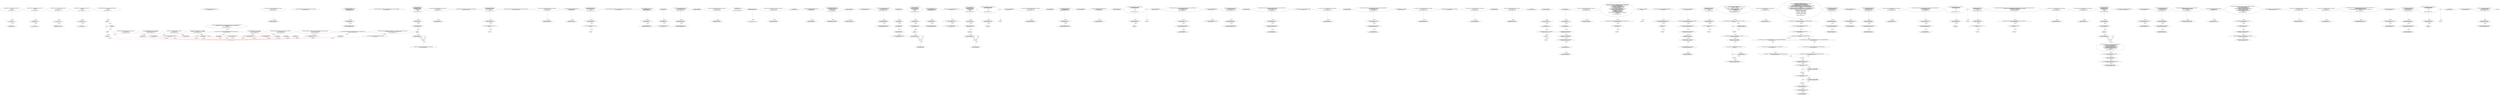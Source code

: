 digraph  {
13 [label="2_ function add(uint a, uint b) internal pure returns(uint c) {\n        c = a + b;\n        require(c >= a);\n    }\n13-function_definition-3-6", method="add(uint a,uint b)", type_label=function_definition];
31 [label="3_ c = a + b;\n31-expression_statement-4-4", method="add(uint a,uint b)", type_label=expression_statement];
37 [label="4_ require(c >= a);\n37-expression_statement-5-5", method="add(uint a,uint b)", type_label=expression_statement];
44 [label="6_ function sub(uint a, uint b) internal pure returns(uint c) {\n        require(b <= a);\n        c = a - b;\n    }\n44-function_definition-7-10", method="sub(uint a,uint b)", type_label=function_definition];
62 [label="7_ require(b <= a);\n62-expression_statement-8-8", method="sub(uint a,uint b)", type_label=expression_statement];
69 [label="8_ c = a - b;\n69-expression_statement-9-9", method="sub(uint a,uint b)", type_label=expression_statement];
75 [label="10_ function mul(uint a, uint b) internal pure returns(uint c) {\n        c = a * b;\n        require(a == 0 || c / a == b);\n    }\n75-function_definition-11-14", method="mul(uint a,uint b)", type_label=function_definition];
93 [label="11_ c = a * b;\n93-expression_statement-12-12", method="mul(uint a,uint b)", type_label=expression_statement];
99 [label="12_ require(a == 0 || c / a == b);\n99-expression_statement-13-13", method="mul(uint a,uint b)", type_label=expression_statement];
112 [label="14_ function div(uint a, uint b) internal pure returns(uint c) {\n        require(b > 0);\n        c = a / b;\n    }\n112-function_definition-15-18", method="div(uint a,uint b)", type_label=function_definition];
130 [label="15_ require(b > 0);\n130-expression_statement-16-16", method="div(uint a,uint b)", type_label=expression_statement];
137 [label="16_ c = a / b;\n137-expression_statement-17-17", method="div(uint a,uint b)", type_label=expression_statement];
146 [label="20_ function limitLessThan(uint a, uint b) internal pure returns(uint c) {\n        if (a > b) return b;\n        return a;\n    }\n146-function_definition-21-24", method="limitLessThan(uint a,uint b)", type_label=function_definition];
164 [label="21_ if_a > b\n164-if-22-22", method="limitLessThan(uint a,uint b)", type_label=if];
2938 [label="21_ end_if", method="limitLessThan(uint a,uint b)", type_label=end_if];
168 [label="21_ return b;\n168-return-22-22", method="limitLessThan(uint a,uint b)", type_label=return];
170 [label="22_ return a;\n170-return-23-23", method="limitLessThan(uint a,uint b)", type_label=return];
175 [label="26_ function totalSupply() public view returns(uint);\n175-function_definition-27-27", method="totalSupply()", type_label=function_definition];
183 [label="27_ function callnotchecked_unchk1(address payable callee) public {\n    callee.call.value(2 ether);\n  }\n183-function_definition-28-30", method="callnotchecked_unchk1(address payable callee)", type_label=function_definition];
191 [label="28_ callee.call.value(2 ether);\n191-expression_statement-29-29", method="callnotchecked_unchk1(address payable callee)", type_label=expression_statement];
201 [label="30_ function balanceOf(address tokenOwner) public view returns(uint balance);\n201-function_definition-31-31", method="balanceOf(address tokenOwner)", type_label=function_definition];
214 [label="31_ function withdrawBal_unchk41 () public{\n	uint64 Balances_unchk41 = 0;\n	msg.sender.send(Balances_unchk41);}\n214-function_definition-32-34", method="withdrawBal_unchk41()", type_label=function_definition];
218 [label="32_ uint64 Balances_unchk41 = 0;\n218-new_variable-33-33", method="withdrawBal_unchk41()", type_label=new_variable];
224 [label="33_ msg.sender.send(Balances_unchk41);\n224-expression_statement-34-34", method="withdrawBal_unchk41()", type_label=expression_statement];
233 [label="34_ function allowance(address tokenOwner, address spender) public view returns(uint remaining);\n233-function_definition-35-35", method="allowance(address tokenOwner,address spender)", type_label=function_definition];
250 [label="35_ function bug_unchk42() public{\nuint receivers_unchk42;\naddress payable addr_unchk42;\nif (!addr_unchk42.send(42 ether))\n	{receivers_unchk42 +=1;}\nelse\n	{revert();}\n}\n250-function_definition-36-43", method="bug_unchk42()", type_label=function_definition];
254 [label="36_ uint receivers_unchk42;\n254-new_variable-37-37", method="bug_unchk42()", type_label=new_variable];
259 [label="37_ address payable addr_unchk42;\n259-new_variable-38-38", method="bug_unchk42()", type_label=new_variable];
264 [label="38_ if\n264-if-39-42", method="bug_unchk42()", type_label=if];
3038 [label="38_ end_if", method="bug_unchk42()", type_label=end_if];
274 [label="39_ receivers_unchk42 +=1;\n274-expression_statement-40-40", method="bug_unchk42()", type_label=expression_statement];
281 [label="43_ function transfer(address to, uint tokens) public returns(bool success);\n281-function_definition-44-44", method="transfer(address to,uint tokens)", type_label=function_definition];
297 [label="44_ function unhandledsend_unchk2(address payable callee) public {\n    callee.send(5 ether);\n  }\n297-function_definition-45-47", method="unhandledsend_unchk2(address payable callee)", type_label=function_definition];
305 [label="45_ callee.send(5 ether);\n305-expression_statement-46-46", method="unhandledsend_unchk2(address payable callee)", type_label=expression_statement];
313 [label="47_ function approve(address spender, uint tokens) public returns(bool success);\n313-function_definition-48-48", method="approve(address spender,uint tokens)", type_label=function_definition];
329 [label="48_ function bug_unchk43() public{\naddress payable addr_unchk43;\nif (!addr_unchk43.send (10 ether) || 1==1)\n	{revert();}\n}\n329-function_definition-49-53", method="bug_unchk43()", type_label=function_definition];
333 [label="49_ address payable addr_unchk43;\n333-new_variable-50-50", method="bug_unchk43()", type_label=new_variable];
338 [label="50_ if_!addr_unchk43.send (10 ether) || 1==1\n338-if-51-52", method="bug_unchk43()", type_label=if];
3112 [label="50_ end_if", method="bug_unchk43()", type_label=end_if];
354 [label="53_ function transferFrom(address from, address to, uint tokens) public returns(bool success);\n354-function_definition-54-54", method="transferFrom(address from,address to,uint tokens)", type_label=function_definition];
374 [label="54_ function my_func_uncheck48(address payable dst) public payable{\n        dst.call.value(msg.value)(\"\");\n    }\n374-function_definition-55-57", method="my_func_uncheck48(address payable dst)", type_label=function_definition];
383 [label="55_ dst.call.value(msg.value)(\"\");\n383-expression_statement-56-56", method="my_func_uncheck48(address payable dst)", type_label=expression_statement];
398 [label="57_ function bug_unchk27(address payable addr) public\n      {addr.send (42 ether); }\n398-function_definition-58-59", method="bug_unchk27(address payable addr)", type_label=function_definition];
406 [label="58_ addr.send (42 ether);\n406-expression_statement-59-59", method="bug_unchk27(address payable addr)", type_label=expression_statement];
428 [label="60_ function bug_unchk31() public{\naddress payable addr_unchk31;\nif (!addr_unchk31.send (10 ether) || 1==1)\n	{revert();}\n}\n428-function_definition-61-65", method="bug_unchk31()", type_label=function_definition];
432 [label="61_ address payable addr_unchk31;\n432-new_variable-62-62", method="bug_unchk31()", type_label=new_variable];
437 [label="62_ if_!addr_unchk31.send (10 ether) || 1==1\n437-if-63-64", method="bug_unchk31()", type_label=if];
3211 [label="62_ end_if", method="bug_unchk31()", type_label=end_if];
470 [label="68_ function receiveApproval(address from, uint256 tokens, address token, bytes memory data) public;\n470-function_definition-69-69", method="receiveApproval(address from,uint256 tokens,address token,bytes memory data)", type_label=function_definition];
489 [label="69_ function withdrawBal_unchk17 () public{\n	uint64 Balances_unchk17 = 0;\n	msg.sender.send(Balances_unchk17);}\n489-function_definition-70-72", method="withdrawBal_unchk17()", type_label=function_definition];
493 [label="70_ uint64 Balances_unchk17 = 0;\n493-new_variable-71-71", method="withdrawBal_unchk17()", type_label=new_variable];
499 [label="71_ msg.sender.send(Balances_unchk17);\n499-expression_statement-72-72", method="withdrawBal_unchk17()", type_label=expression_statement];
511 [label="74_ address public owner;\n511-new_variable-75-75", method="", type_label=new_variable];
516 [label="75_ address public newOwner;\n516-new_variable-76-76", method="", type_label=new_variable];
521 [label="76_ bool public payedOut_unchk45 = false;\n521-new_variable-77-77", method="", type_label=new_variable];
528 [label="77_ function withdrawLeftOver_unchk45() public {\n        require(payedOut_unchk45);\n        msg.sender.send(address(this).balance);\n    }\n528-function_definition-78-81", method="withdrawLeftOver_unchk45()", type_label=function_definition];
532 [label="78_ require(payedOut_unchk45);\n532-expression_statement-79-79", method="withdrawLeftOver_unchk45()", type_label=expression_statement];
537 [label="79_ msg.sender.send(address(this).balance);\n537-expression_statement-80-80", method="withdrawLeftOver_unchk45()", type_label=expression_statement];
562 [label="83_ owner = msg.sender;\n562-expression_statement-84-84", method="", type_label=expression_statement];
568 [label="85_ function callnotchecked_unchk37(address payable callee) public {\n    callee.call.value(1 ether);\n  }\n568-function_definition-86-88", method="callnotchecked_unchk37(address payable callee)", type_label=function_definition];
576 [label="86_ callee.call.value(1 ether);\n576-expression_statement-87-87", method="callnotchecked_unchk37(address payable callee)", type_label=expression_statement];
586 [label="88_ modifier onlyOwner {\n        require(msg.sender == owner);\n        _;\n    }\n586-expression_statement-89-92", method="", type_label=expression_statement];
589 [label="89_ require(msg.sender == owner);\n589-expression_statement-90-90", method="", type_label=expression_statement];
598 [label="90_ _;\n598-expression_statement-91-91", method="", type_label=expression_statement];
600 [label="92_ function transferOwnership(address _newOwner) public onlyOwner {\n        newOwner = _newOwner;\n    }\n600-function_definition-93-95", method="transferOwnership(address _newOwner)", type_label=function_definition];
607 [label="92_ onlyOwner\n607-expression_statement-93-93", method="transferOwnership(address _newOwner)", type_label=expression_statement];
610 [label="93_ newOwner = _newOwner;\n610-expression_statement-94-94", method="transferOwnership(address _newOwner)", type_label=expression_statement];
614 [label="95_ function bug_unchk3(address payable addr) public\n      {addr.send (42 ether); }\n614-function_definition-96-97", method="bug_unchk3(address payable addr)", type_label=function_definition];
622 [label="96_ addr.send (42 ether);\n622-expression_statement-97-97", method="bug_unchk3(address payable addr)", type_label=expression_statement];
630 [label="97_ function acceptOwnership() public {\n        require(msg.sender == newOwner);\n        emit OwnershipTransferred(owner, newOwner);\n        owner = newOwner;\n        newOwner = address(0);\n    }\n630-function_definition-98-103", method="acceptOwnership()", type_label=function_definition];
634 [label="98_ require(msg.sender == newOwner);\n634-expression_statement-99-99", method="acceptOwnership()", type_label=expression_statement];
649 [label="100_ owner = newOwner;\n649-expression_statement-101-101", method="acceptOwnership()", type_label=expression_statement];
653 [label="101_ newOwner = address(0);\n653-expression_statement-102-102", method="acceptOwnership()", type_label=expression_statement];
659 [label="103_ bool public payedOut_unchk9 = false;\n659-new_variable-104-104", method="", type_label=new_variable];
666 [label="104_ function withdrawLeftOver_unchk9() public {\n        require(payedOut_unchk9);\n        msg.sender.send(address(this).balance);\n    }\n666-function_definition-105-108", method="withdrawLeftOver_unchk9()", type_label=function_definition];
670 [label="105_ require(payedOut_unchk9);\n670-expression_statement-106-106", method="withdrawLeftOver_unchk9()", type_label=expression_statement];
675 [label="106_ msg.sender.send(address(this).balance);\n675-expression_statement-107-107", method="withdrawLeftOver_unchk9()", type_label=expression_statement];
707 [label="112_ string public symbol;\n707-new_variable-113-113", method="", type_label=new_variable];
712 [label="113_ string public name;\n712-new_variable-114-114", method="", type_label=new_variable];
717 [label="114_ uint8 public decimals;\n717-new_variable-115-115", method="", type_label=new_variable];
722 [label="115_ uint public _totalSupply;\n722-new_variable-116-116", method="", type_label=new_variable];
727 [label="116_ uint public latestDifficultyPeriodStarted;\n727-new_variable-117-117", method="", type_label=new_variable];
732 [label="117_ function bug_unchk18() public{\nuint receivers_unchk18;\naddress payable addr_unchk18;\nif (!addr_unchk18.send(42 ether))\n	{receivers_unchk18 +=1;}\nelse\n	{revert();}\n}\n732-function_definition-118-125", method="bug_unchk18()", type_label=function_definition];
736 [label="118_ uint receivers_unchk18;\n736-new_variable-119-119", method="bug_unchk18()", type_label=new_variable];
741 [label="119_ address payable addr_unchk18;\n741-new_variable-120-120", method="bug_unchk18()", type_label=new_variable];
746 [label="120_ if\n746-if-121-124", method="bug_unchk18()", type_label=if];
3520 [label="120_ end_if", method="bug_unchk18()", type_label=end_if];
756 [label="121_ receivers_unchk18 +=1;\n756-expression_statement-122-122", method="bug_unchk18()", type_label=expression_statement];
763 [label="125_ uint public epochCount;\n763-new_variable-126-126", method="", type_label=new_variable];
768 [label="126_ function withdrawBal_unchk29 () public{\n	uint Balances_unchk29 = 0;\n	msg.sender.send(Balances_unchk29);}\n768-function_definition-127-129", method="withdrawBal_unchk29()", type_label=function_definition];
772 [label="127_ uint Balances_unchk29 = 0;\n772-new_variable-128-128", method="withdrawBal_unchk29()", type_label=new_variable];
778 [label="128_ msg.sender.send(Balances_unchk29);\n778-expression_statement-129-129", method="withdrawBal_unchk29()", type_label=expression_statement];
787 [label="129_ uint public _BLOCKS_PER_READJUSTMENT = 1024;\n787-new_variable-130-130", method="", type_label=new_variable];
793 [label="130_ uint public _MINIMUM_TARGET = 2 ** 16;\n793-new_variable-131-131", method="", type_label=new_variable];
801 [label="131_ uint public _MAXIMUM_TARGET = 2 ** 234;\n801-new_variable-132-132", method="", type_label=new_variable];
809 [label="132_ function bug_unchk6() public{\nuint receivers_unchk6;\naddress payable addr_unchk6;\nif (!addr_unchk6.send(42 ether))\n	{receivers_unchk6 +=1;}\nelse\n	{revert();}\n}\n809-function_definition-133-140", method="bug_unchk6()", type_label=function_definition];
813 [label="133_ uint receivers_unchk6;\n813-new_variable-134-134", method="bug_unchk6()", type_label=new_variable];
818 [label="134_ address payable addr_unchk6;\n818-new_variable-135-135", method="bug_unchk6()", type_label=new_variable];
823 [label="135_ if\n823-if-136-139", method="bug_unchk6()", type_label=if];
3597 [label="135_ end_if", method="bug_unchk6()", type_label=end_if];
833 [label="136_ receivers_unchk6 +=1;\n833-expression_statement-137-137", method="bug_unchk6()", type_label=expression_statement];
840 [label="140_ uint public miningTarget;\n840-new_variable-141-141", method="", type_label=new_variable];
845 [label="141_ function UncheckedExternalCall_unchk16 () public\n{  address payable addr_unchk16;\n   if (! addr_unchk16.send (42 ether))  \n      { \n      }\n	else\n      { \n      }\n}\n845-function_definition-142-150", method="UncheckedExternalCall_unchk16()", type_label=function_definition];
849 [label="142_ address payable addr_unchk16;\n849-new_variable-143-143", method="UncheckedExternalCall_unchk16()", type_label=new_variable];
854 [label="143_ if\n854-if-144-149", method="UncheckedExternalCall_unchk16()", type_label=if];
3628 [label="143_ end_if", method="UncheckedExternalCall_unchk16()", type_label=end_if];
865 [label="150_ bytes32 public challengeNumber;\n865-new_variable-151-151", method="", type_label=new_variable];
870 [label="151_ function my_func_uncheck24(address payable dst) public payable{\n        dst.call.value(msg.value)(\"\");\n    }\n870-function_definition-152-154", method="my_func_uncheck24(address payable dst)", type_label=function_definition];
879 [label="152_ dst.call.value(msg.value)(\"\");\n879-expression_statement-153-153", method="my_func_uncheck24(address payable dst)", type_label=expression_statement];
894 [label="154_ uint public rewardEra;\n894-new_variable-155-155", method="", type_label=new_variable];
899 [label="155_ function withdrawBal_unchk5 () public{\n	uint64 Balances_unchk5 = 0;\n	msg.sender.send(Balances_unchk5);}\n899-function_definition-156-158", method="withdrawBal_unchk5()", type_label=function_definition];
903 [label="156_ uint64 Balances_unchk5 = 0;\n903-new_variable-157-157", method="withdrawBal_unchk5()", type_label=new_variable];
909 [label="157_ msg.sender.send(Balances_unchk5);\n909-expression_statement-158-158", method="withdrawBal_unchk5()", type_label=expression_statement];
918 [label="158_ uint public maxSupplyForEra;\n918-new_variable-159-159", method="", type_label=new_variable];
923 [label="159_ function bug_unchk15(address payable addr) public\n      {addr.send (42 ether); }\n923-function_definition-160-161", method="bug_unchk15(address payable addr)", type_label=function_definition];
931 [label="160_ addr.send (42 ether);\n931-expression_statement-161-161", method="bug_unchk15(address payable addr)", type_label=expression_statement];
939 [label="161_ address public lastRewardTo;\n939-new_variable-162-162", method="", type_label=new_variable];
944 [label="162_ function UncheckedExternalCall_unchk28 () public\n{  address payable addr_unchk28;\n   if (! addr_unchk28.send (42 ether))  \n      { \n      }\n	else\n      { \n      }\n}\n944-function_definition-163-171", method="UncheckedExternalCall_unchk28()", type_label=function_definition];
948 [label="163_ address payable addr_unchk28;\n948-new_variable-164-164", method="UncheckedExternalCall_unchk28()", type_label=new_variable];
953 [label="164_ if\n953-if-165-170", method="UncheckedExternalCall_unchk28()", type_label=if];
3727 [label="164_ end_if", method="UncheckedExternalCall_unchk28()", type_label=end_if];
964 [label="171_ uint public lastRewardAmount;\n964-new_variable-172-172", method="", type_label=new_variable];
969 [label="172_ function cash_unchk34(uint roundIndex, uint subpotIndex, address payable winner_unchk34) public{\n        uint64 subpot_unchk34 = 10 ether;\n        winner_unchk34.send(subpot_unchk34);   \n        subpot_unchk34= 0;\n}\n969-function_definition-173-177", method="cash_unchk34(uint roundIndex,uint subpotIndex,address payable winner_unchk34)", type_label=function_definition];
985 [label="173_ uint64 subpot_unchk34 = 10 ether;\n985-new_variable-174-174", method="cash_unchk34(uint roundIndex,uint subpotIndex,address payable winner_unchk34)", type_label=new_variable];
992 [label="174_ winner_unchk34.send(subpot_unchk34);\n992-expression_statement-175-175", method="cash_unchk34(uint roundIndex,uint subpotIndex,address payable winner_unchk34)", type_label=expression_statement];
999 [label="175_ subpot_unchk34= 0;\n999-expression_statement-176-176", method="cash_unchk34(uint roundIndex,uint subpotIndex,address payable winner_unchk34)", type_label=expression_statement];
1003 [label="177_ uint public lastRewardEthBlockNumber;\n1003-new_variable-178-178", method="", type_label=new_variable];
1008 [label="178_ bool public payedOut_unchk21 = false;\n1008-new_variable-179-179", method="", type_label=new_variable];
1015 [label="179_ function withdrawLeftOver_unchk21() public {\n        require(payedOut_unchk21);\n        msg.sender.send(address(this).balance);\n    }\n1015-function_definition-180-183", method="withdrawLeftOver_unchk21()", type_label=function_definition];
1019 [label="180_ require(payedOut_unchk21);\n1019-expression_statement-181-181", method="withdrawLeftOver_unchk21()", type_label=expression_statement];
1024 [label="181_ msg.sender.send(address(this).balance);\n1024-expression_statement-182-182", method="withdrawLeftOver_unchk21()", type_label=expression_statement];
1037 [label="183_ bool locked = false;\n1037-new_variable-184-184", method="", type_label=new_variable];
1043 [label="184_ function cash_unchk10(uint roundIndex, uint subpotIndex,address payable winner_unchk10) public{\n        uint64 subpot_unchk10 = 10 ether;\n        winner_unchk10.send(subpot_unchk10);   \n        subpot_unchk10= 0;\n}\n1043-function_definition-185-189", method="cash_unchk10(uint roundIndex,uint subpotIndex,address payable winner_unchk10)", type_label=function_definition];
1059 [label="185_ uint64 subpot_unchk10 = 10 ether;\n1059-new_variable-186-186", method="cash_unchk10(uint roundIndex,uint subpotIndex,address payable winner_unchk10)", type_label=new_variable];
1066 [label="186_ winner_unchk10.send(subpot_unchk10);\n1066-expression_statement-187-187", method="cash_unchk10(uint roundIndex,uint subpotIndex,address payable winner_unchk10)", type_label=expression_statement];
1073 [label="187_ subpot_unchk10= 0;\n1073-expression_statement-188-188", method="cash_unchk10(uint roundIndex,uint subpotIndex,address payable winner_unchk10)", type_label=expression_statement];
1077 [label="189_ mapping(bytes32 => bytes32) solutionForChallenge;\n1077-new_variable-190-190", method="", type_label=new_variable];
1083 [label="190_ function my_func_unchk47(address payable dst) public payable{\n        dst.send(msg.value);\n    }\n1083-function_definition-191-193", method="my_func_unchk47(address payable dst)", type_label=function_definition];
1092 [label="191_ dst.send(msg.value);\n1092-expression_statement-192-192", method="my_func_unchk47(address payable dst)", type_label=expression_statement];
1101 [label="193_ uint public tokensMinted;\n1101-new_variable-194-194", method="", type_label=new_variable];
1106 [label="194_ function cash_unchk22(uint roundIndex, uint subpotIndex, address payable winner_unchk22)public{\n        uint64 subpot_unchk22 = 10 ether;\n        winner_unchk22.send(subpot_unchk22);   \n        subpot_unchk22= 0;\n}\n1106-function_definition-195-199", method="cash_unchk22(uint roundIndex,uint subpotIndex,address payable winner_unchk22)", type_label=function_definition];
1122 [label="195_ uint64 subpot_unchk22 = 10 ether;\n1122-new_variable-196-196", method="cash_unchk22(uint roundIndex,uint subpotIndex,address payable winner_unchk22)", type_label=new_variable];
1129 [label="196_ winner_unchk22.send(subpot_unchk22);\n1129-expression_statement-197-197", method="cash_unchk22(uint roundIndex,uint subpotIndex,address payable winner_unchk22)", type_label=expression_statement];
1136 [label="197_ subpot_unchk22= 0;\n1136-expression_statement-198-198", method="cash_unchk22(uint roundIndex,uint subpotIndex,address payable winner_unchk22)", type_label=expression_statement];
1140 [label="199_ mapping(address => uint) balances;\n1140-new_variable-200-200", method="", type_label=new_variable];
1146 [label="200_ function my_func_uncheck12(address payable dst) public payable{\n        dst.call.value(msg.value)(\"\");\n    }\n1146-function_definition-201-203", method="my_func_uncheck12(address payable dst)", type_label=function_definition];
1155 [label="201_ dst.call.value(msg.value)(\"\");\n1155-expression_statement-202-202", method="my_func_uncheck12(address payable dst)", type_label=expression_statement];
1170 [label="203_ mapping(address => mapping(address => uint)) allowed;\n1170-new_variable-204-204", method="", type_label=new_variable];
1178 [label="204_ function my_func_unchk11(address payable dst) public payable{\n        dst.send(msg.value);\n    }\n1178-function_definition-205-207", method="my_func_unchk11(address payable dst)", type_label=function_definition];
1187 [label="205_ dst.send(msg.value);\n1187-expression_statement-206-206", method="my_func_unchk11(address payable dst)", type_label=expression_statement];
1196 [label="207_ uint public burnPercent;\n1196-new_variable-208-208", method="", type_label=new_variable];
1201 [label="208_ function callnotchecked_unchk13(address callee) public {\n    callee.call.value(1 ether);\n  }\n1201-function_definition-209-211", method="callnotchecked_unchk13(address callee)", type_label=function_definition];
1209 [label="209_ callee.call.value(1 ether);\n1209-expression_statement-210-210", method="callnotchecked_unchk13(address callee)", type_label=expression_statement];
1238 [label="212_ onlyOwner\n1238-expression_statement-213-213", method="", type_label=expression_statement];
1241 [label="213_ symbol = \"YESBUZ\";\n1241-expression_statement-214-214", method="", type_label=expression_statement];
1246 [label="214_ name = \"Yesbuzz\";\n1246-expression_statement-215-215", method="", type_label=expression_statement];
1251 [label="215_ decimals = 8;\n1251-expression_statement-216-216", method="", type_label=expression_statement];
1255 [label="216_ _totalSupply = 21000000 * 10 ** uint(decimals);\n1255-expression_statement-217-217", method="", type_label=expression_statement];
1265 [label="217_ if\n1265-if-218-218", method="", type_label=if];
4039 [label="217_ end_if", method="", type_label=end_if];
1269 [label="218_ locked = true;\n1269-expression_statement-219-219", method="", type_label=expression_statement];
1274 [label="219_ tokensMinted = 0;\n1274-expression_statement-220-220", method="", type_label=expression_statement];
1278 [label="220_ rewardEra = 0;\n1278-expression_statement-221-221", method="", type_label=expression_statement];
1282 [label="221_ maxSupplyForEra = _totalSupply.div(2);\n1282-expression_statement-222-222", method="", type_label=expression_statement];
1291 [label="222_ miningTarget = _MAXIMUM_TARGET;\n1291-expression_statement-223-223", method="", type_label=expression_statement];
1295 [label="223_ latestDifficultyPeriodStarted = block.number;\n1295-expression_statement-224-224", method="", type_label=expression_statement];
1301 [label="224_ burnPercent = 10;\n1301-expression_statement-225-225", method="", type_label=expression_statement];
1305 [label="225_ _startNewMiningEpoch();\n1305-expression_statement-226-226", method="", type_label=expression_statement];
1308 [label="227_ function callnotchecked_unchk25(address payable callee) public {\n    callee.call.value(1 ether);\n  }\n1308-function_definition-228-230", method="callnotchecked_unchk25(address payable callee)", type_label=function_definition];
1316 [label="228_ callee.call.value(1 ether);\n1316-expression_statement-229-229", method="callnotchecked_unchk25(address payable callee)", type_label=expression_statement];
1326 [label="230_ function mint(uint256 nonce, bytes32 challenge_digest) public returns(bool success) {\n        bytes32 digest = keccak256(abi.encodePacked(challengeNumber, msg.sender, nonce));\n        if (digest != challenge_digest) revert();\n        if (uint256(digest) > miningTarget) revert();\n        bytes32 solution = solutionForChallenge[challengeNumber];\n        solutionForChallenge[challengeNumber] = digest;\n        if (solution != 0x0) revert();  \n        uint reward_amount = getMiningReward();\n        balances[msg.sender] = balances[msg.sender].add(reward_amount);\n        tokensMinted = tokensMinted.add(reward_amount);\n        assert(tokensMinted <= maxSupplyForEra);\n        lastRewardTo = msg.sender;\n        lastRewardAmount = reward_amount;\n        lastRewardEthBlockNumber = block.number;\n        _startNewMiningEpoch();\n        emit Mint(msg.sender, reward_amount, epochCount, challengeNumber);\n        return true;\n    }\n1326-function_definition-231-248", method="mint(uint256 nonce,bytes32 challenge_digest)", type_label=function_definition];
1343 [label="231_ bytes32 digest = keccak256(abi.encodePacked(challengeNumber, msg.sender, nonce));\n1343-new_variable-232-232", method="mint(uint256 nonce,bytes32 challenge_digest)", type_label=new_variable];
1363 [label="232_ if_digest != challenge_digest\n1363-if-233-233", method="mint(uint256 nonce,bytes32 challenge_digest)", type_label=if];
4137 [label="232_ end_if", method="mint(uint256 nonce,bytes32 challenge_digest)", type_label=end_if];
1369 [label="233_ if_uint256(digest) > miningTarget\n1369-if-234-234", method="mint(uint256 nonce,bytes32 challenge_digest)", type_label=if];
4143 [label="233_ end_if", method="mint(uint256 nonce,bytes32 challenge_digest)", type_label=end_if];
1377 [label="234_ bytes32 solution = solutionForChallenge[challengeNumber];\n1377-new_variable-235-235", method="mint(uint256 nonce,bytes32 challenge_digest)", type_label=new_variable];
1385 [label="235_ solutionForChallenge[challengeNumber] = digest;\n1385-expression_statement-236-236", method="mint(uint256 nonce,bytes32 challenge_digest)", type_label=expression_statement];
1391 [label="236_ if_solution != 0x0\n1391-if-237-237", method="mint(uint256 nonce,bytes32 challenge_digest)", type_label=if];
4165 [label="236_ end_if", method="mint(uint256 nonce,bytes32 challenge_digest)", type_label=end_if];
1397 [label="237_ uint reward_amount = getMiningReward();\n1397-new_variable-238-238", method="mint(uint256 nonce,bytes32 challenge_digest)", type_label=new_variable];
1404 [label="238_ balances[msg.sender] = balances[msg.sender].add(reward_amount);\n1404-expression_statement-239-239", method="mint(uint256 nonce,bytes32 challenge_digest)", type_label=expression_statement];
1421 [label="239_ tokensMinted = tokensMinted.add(reward_amount);\n1421-expression_statement-240-240", method="mint(uint256 nonce,bytes32 challenge_digest)", type_label=expression_statement];
1430 [label="240_ assert(tokensMinted <= maxSupplyForEra);\n1430-expression_statement-241-241", method="mint(uint256 nonce,bytes32 challenge_digest)", type_label=expression_statement];
1437 [label="241_ lastRewardTo = msg.sender;\n1437-expression_statement-242-242", method="mint(uint256 nonce,bytes32 challenge_digest)", type_label=expression_statement];
1443 [label="242_ lastRewardAmount = reward_amount;\n1443-expression_statement-243-243", method="mint(uint256 nonce,bytes32 challenge_digest)", type_label=expression_statement];
1447 [label="243_ lastRewardEthBlockNumber = block.number;\n1447-expression_statement-244-244", method="mint(uint256 nonce,bytes32 challenge_digest)", type_label=expression_statement];
1453 [label="244_ _startNewMiningEpoch();\n1453-expression_statement-245-245", method="mint(uint256 nonce,bytes32 challenge_digest)", type_label=expression_statement];
1468 [label="246_ return true;\n1468-return-247-247", method="mint(uint256 nonce,bytes32 challenge_digest)", type_label=return];
1471 [label="248_ function bug_unchk19() public{\naddress payable addr_unchk19;\nif (!addr_unchk19.send (10 ether) || 1==1)\n	{revert();}\n}\n1471-function_definition-249-253", method="bug_unchk19()", type_label=function_definition];
1475 [label="249_ address payable addr_unchk19;\n1475-new_variable-250-250", method="bug_unchk19()", type_label=new_variable];
1480 [label="250_ if_!addr_unchk19.send (10 ether) || 1==1\n1480-if-251-252", method="bug_unchk19()", type_label=if];
4254 [label="250_ end_if", method="bug_unchk19()", type_label=end_if];
1496 [label="253_ function _startNewMiningEpoch() internal {\n        if (tokensMinted.add(getMiningReward()) > maxSupplyForEra && rewardEra < 39) {\n            rewardEra = rewardEra + 1;\n        }\n        maxSupplyForEra = _totalSupply - _totalSupply.div(2 ** (rewardEra + 1));\n        epochCount = epochCount.add(1);\n        if (epochCount % _BLOCKS_PER_READJUSTMENT == 0) {\n            _reAdjustDifficulty();\n        }\n        challengeNumber = blockhash(block.number - 1);\n    }\n1496-function_definition-254-264", method="_startNewMiningEpoch()", type_label=function_definition];
1500 [label="254_ if_tokensMinted.add(getMiningReward()) > maxSupplyForEra && rewardEra < 39\n1500-if-255-257", method="_startNewMiningEpoch()", type_label=if];
4274 [label="254_ end_if", method="_startNewMiningEpoch()", type_label=end_if];
1515 [label="255_ rewardEra = rewardEra + 1;\n1515-expression_statement-256-256", method="_startNewMiningEpoch()", type_label=expression_statement];
1521 [label="257_ maxSupplyForEra = _totalSupply - _totalSupply.div(2 ** (rewardEra + 1));\n1521-expression_statement-258-258", method="_startNewMiningEpoch()", type_label=expression_statement];
1537 [label="258_ epochCount = epochCount.add(1);\n1537-expression_statement-259-259", method="_startNewMiningEpoch()", type_label=expression_statement];
1546 [label="259_ if_epochCount % _BLOCKS_PER_READJUSTMENT == 0\n1546-if-260-262", method="_startNewMiningEpoch()", type_label=if];
4320 [label="259_ end_if", method="_startNewMiningEpoch()", type_label=end_if];
1553 [label="260_ _reAdjustDifficulty();\n1553-expression_statement-261-261", method="_startNewMiningEpoch()", type_label=expression_statement];
1556 [label="262_ challengeNumber = blockhash(block.number - 1);\n1556-expression_statement-263-263", method="_startNewMiningEpoch()", type_label=expression_statement];
1567 [label="264_ function unhandledsend_unchk26(address payable callee) public {\n    callee.send(5 ether);\n  }\n1567-function_definition-265-267", method="unhandledsend_unchk26(address payable callee)", type_label=function_definition];
1575 [label="265_ callee.send(5 ether);\n1575-expression_statement-266-266", method="unhandledsend_unchk26(address payable callee)", type_label=expression_statement];
1583 [label="267_ function _reAdjustDifficulty() internal {\n        uint ethBlocksSinceLastDifficultyPeriod = block.number - latestDifficultyPeriodStarted;\n        uint epochsMined = _BLOCKS_PER_READJUSTMENT;  \n        uint targetEthBlocksPerDiffPeriod = epochsMined * 60;  \n        if (ethBlocksSinceLastDifficultyPeriod < targetEthBlocksPerDiffPeriod) {\n            uint excess_block_pct = (targetEthBlocksPerDiffPeriod.mul(100)).div(ethBlocksSinceLastDifficultyPeriod);\n            uint excess_block_pct_extra = excess_block_pct.sub(100).limitLessThan(1000);\n            miningTarget = miningTarget.sub(miningTarget.div(2000).mul(excess_block_pct_extra));  \n        } else {\n            uint shortage_block_pct = (ethBlocksSinceLastDifficultyPeriod.mul(100)).div(targetEthBlocksPerDiffPeriod);\n            uint shortage_block_pct_extra = shortage_block_pct.sub(100).limitLessThan(1000);  \n            miningTarget = miningTarget.add(miningTarget.div(2000).mul(shortage_block_pct_extra));  \n        }\n        latestDifficultyPeriodStarted = block.number;\n        if (miningTarget < _MINIMUM_TARGET)  \n        {\n            miningTarget = _MINIMUM_TARGET;\n        }\n        if (miningTarget > _MAXIMUM_TARGET)  \n        {\n            miningTarget = _MAXIMUM_TARGET;\n        }\n    }\n1583-function_definition-268-290", method="_reAdjustDifficulty()", type_label=function_definition];
1587 [label="268_ uint ethBlocksSinceLastDifficultyPeriod = block.number - latestDifficultyPeriodStarted;\n1587-new_variable-269-269", method="_reAdjustDifficulty()", type_label=new_variable];
1597 [label="269_ uint epochsMined = _BLOCKS_PER_READJUSTMENT;\n1597-new_variable-270-270", method="_reAdjustDifficulty()", type_label=new_variable];
1603 [label="270_ uint targetEthBlocksPerDiffPeriod = epochsMined * 60;\n1603-new_variable-271-271", method="_reAdjustDifficulty()", type_label=new_variable];
1611 [label="271_ if_ethBlocksSinceLastDifficultyPeriod < targetEthBlocksPerDiffPeriod\n1611-if-272-280", method="_reAdjustDifficulty()", type_label=if];
4385 [label="271_ end_if", method="_reAdjustDifficulty()", type_label=end_if];
1616 [label="272_ uint excess_block_pct = (targetEthBlocksPerDiffPeriod.mul(100)).div(ethBlocksSinceLastDifficultyPeriod);\n1616-new_variable-273-273", method="_reAdjustDifficulty()", type_label=new_variable];
1633 [label="273_ uint excess_block_pct_extra = excess_block_pct.sub(100).limitLessThan(1000);\n1633-new_variable-274-274", method="_reAdjustDifficulty()", type_label=new_variable];
1649 [label="274_ miningTarget = miningTarget.sub(miningTarget.div(2000).mul(excess_block_pct_extra));\n1649-expression_statement-275-275", method="_reAdjustDifficulty()", type_label=expression_statement];
1669 [label="276_ uint shortage_block_pct = (ethBlocksSinceLastDifficultyPeriod.mul(100)).div(targetEthBlocksPerDiffPeriod);\n1669-new_variable-277-277", method="_reAdjustDifficulty()", type_label=new_variable];
1686 [label="277_ uint shortage_block_pct_extra = shortage_block_pct.sub(100).limitLessThan(1000);\n1686-new_variable-278-278", method="_reAdjustDifficulty()", type_label=new_variable];
1702 [label="278_ miningTarget = miningTarget.add(miningTarget.div(2000).mul(shortage_block_pct_extra));\n1702-expression_statement-279-279", method="_reAdjustDifficulty()", type_label=expression_statement];
1721 [label="280_ latestDifficultyPeriodStarted = block.number;\n1721-expression_statement-281-281", method="_reAdjustDifficulty()", type_label=expression_statement];
1727 [label="281_ if_miningTarget < _MINIMUM_TARGET\n1727-if-282-285", method="_reAdjustDifficulty()", type_label=if];
4501 [label="281_ end_if", method="_reAdjustDifficulty()", type_label=end_if];
1732 [label="283_ miningTarget = _MINIMUM_TARGET;\n1732-expression_statement-284-284", method="_reAdjustDifficulty()", type_label=expression_statement];
1736 [label="285_ if_miningTarget > _MAXIMUM_TARGET\n1736-if-286-289", method="_reAdjustDifficulty()", type_label=if];
4510 [label="285_ end_if", method="_reAdjustDifficulty()", type_label=end_if];
1741 [label="287_ miningTarget = _MAXIMUM_TARGET;\n1741-expression_statement-288-288", method="_reAdjustDifficulty()", type_label=expression_statement];
1745 [label="290_ bool public payedOut_unchk20 = false;\n1745-new_variable-291-291", method="", type_label=new_variable];
1752 [label="291_ address payable public winner_unchk20;\n1752-new_variable-292-292", method="", type_label=new_variable];
1757 [label="292_ uint public winAmount_unchk20;\n1757-new_variable-293-293", method="", type_label=new_variable];
1762 [label="293_ function sendToWinner_unchk20() public {\n        require(!payedOut_unchk20);\n        winner_unchk20.send(winAmount_unchk20);\n        payedOut_unchk20 = true;\n    }\n1762-function_definition-294-298", method="sendToWinner_unchk20()", type_label=function_definition];
1766 [label="294_ require(!payedOut_unchk20);\n1766-expression_statement-295-295", method="sendToWinner_unchk20()", type_label=expression_statement];
1772 [label="295_ winner_unchk20.send(winAmount_unchk20);\n1772-expression_statement-296-296", method="sendToWinner_unchk20()", type_label=expression_statement];
1779 [label="296_ payedOut_unchk20 = true;\n1779-expression_statement-297-297", method="sendToWinner_unchk20()", type_label=expression_statement];
1784 [label="298_ function getChallengeNumber() public view returns(bytes32) {\n        return challengeNumber;\n    }\n1784-function_definition-299-301", method="getChallengeNumber()", type_label=function_definition];
1793 [label="299_ return challengeNumber;\n1793-return-300-300", method="getChallengeNumber()", type_label=return];
1795 [label="301_ bool public payedOut_unchk32 = false;\n1795-new_variable-302-302", method="", type_label=new_variable];
1802 [label="302_ address payable public winner_unchk32;\n1802-new_variable-303-303", method="", type_label=new_variable];
1807 [label="303_ uint public winAmount_unchk32;\n1807-new_variable-304-304", method="", type_label=new_variable];
1812 [label="304_ function sendToWinner_unchk32() public {\n        require(!payedOut_unchk32);\n        winner_unchk32.send(winAmount_unchk32);\n        payedOut_unchk32 = true;\n    }\n1812-function_definition-305-309", method="sendToWinner_unchk32()", type_label=function_definition];
1816 [label="305_ require(!payedOut_unchk32);\n1816-expression_statement-306-306", method="sendToWinner_unchk32()", type_label=expression_statement];
1822 [label="306_ winner_unchk32.send(winAmount_unchk32);\n1822-expression_statement-307-307", method="sendToWinner_unchk32()", type_label=expression_statement];
1829 [label="307_ payedOut_unchk32 = true;\n1829-expression_statement-308-308", method="sendToWinner_unchk32()", type_label=expression_statement];
1834 [label="309_ function getMiningDifficulty() public view returns(uint) {\n        return _MAXIMUM_TARGET.div(miningTarget);\n    }\n1834-function_definition-310-312", method="getMiningDifficulty()", type_label=function_definition];
1843 [label="310_ return _MAXIMUM_TARGET.div(miningTarget);\n1843-return-311-311", method="getMiningDifficulty()", type_label=return];
1850 [label="312_ function unhandledsend_unchk38(address payable callee) public {\n    callee.send(5 ether);\n  }\n1850-function_definition-313-315", method="unhandledsend_unchk38(address payable callee)", type_label=function_definition];
1858 [label="313_ callee.send(5 ether);\n1858-expression_statement-314-314", method="unhandledsend_unchk38(address payable callee)", type_label=expression_statement];
1866 [label="315_ function getMiningTarget() public view returns(uint) {\n        return miningTarget;\n    }\n1866-function_definition-316-318", method="getMiningTarget()", type_label=function_definition];
1875 [label="316_ return miningTarget;\n1875-return-317-317", method="getMiningTarget()", type_label=return];
1877 [label="318_ function cash_unchk46(uint roundIndex, uint subpotIndex, address payable winner_unchk46) public{\n        uint64 subpot_unchk46 = 3 ether;\n        winner_unchk46.send(subpot_unchk46);   \n        subpot_unchk46= 0;\n}\n1877-function_definition-319-323", method="cash_unchk46(uint roundIndex,uint subpotIndex,address payable winner_unchk46)", type_label=function_definition];
1893 [label="319_ uint64 subpot_unchk46 = 3 ether;\n1893-new_variable-320-320", method="cash_unchk46(uint roundIndex,uint subpotIndex,address payable winner_unchk46)", type_label=new_variable];
1900 [label="320_ winner_unchk46.send(subpot_unchk46);\n1900-expression_statement-321-321", method="cash_unchk46(uint roundIndex,uint subpotIndex,address payable winner_unchk46)", type_label=expression_statement];
1907 [label="321_ subpot_unchk46= 0;\n1907-expression_statement-322-322", method="cash_unchk46(uint roundIndex,uint subpotIndex,address payable winner_unchk46)", type_label=expression_statement];
1911 [label="323_ function getMiningReward() public view returns(uint) {\n        return (50 * 10 ** uint(decimals)).div(2 ** rewardEra);\n    }\n1911-function_definition-324-326", method="getMiningReward()", type_label=function_definition];
1920 [label="324_ return (50 * 10 ** uint(decimals)).div(2 ** rewardEra);\n1920-return-325-325", method="getMiningReward()", type_label=return];
1936 [label="326_ function UncheckedExternalCall_unchk4 () public\n{  address payable addr_unchk4;\n   if (! addr_unchk4.send (42 ether))  \n      { \n      }\n	else\n      { \n      }\n}\n1936-function_definition-327-335", method="UncheckedExternalCall_unchk4()", type_label=function_definition];
1940 [label="327_ address payable addr_unchk4;\n1940-new_variable-328-328", method="UncheckedExternalCall_unchk4()", type_label=new_variable];
1945 [label="328_ if\n1945-if-329-334", method="UncheckedExternalCall_unchk4()", type_label=if];
4719 [label="328_ end_if", method="UncheckedExternalCall_unchk4()", type_label=end_if];
1956 [label="335_ function getMintDigest(uint256 nonce, bytes32 challenge_number) public view returns(bytes32 digesttest) {\n        bytes32 digest = keccak256(abi.encodePacked(challenge_number, msg.sender, nonce));\n        return digest;\n    }\n1956-function_definition-336-339", method="getMintDigest(uint256 nonce,bytes32 challenge_number)", type_label=function_definition];
1974 [label="336_ bytes32 digest = keccak256(abi.encodePacked(challenge_number, msg.sender, nonce));\n1974-new_variable-337-337", method="getMintDigest(uint256 nonce,bytes32 challenge_number)", type_label=new_variable];
1994 [label="337_ return digest;\n1994-return-338-338", method="getMintDigest(uint256 nonce,bytes32 challenge_number)", type_label=return];
1996 [label="339_ function bug_unchk7() public{\naddress payable addr_unchk7;\nif (!addr_unchk7.send (10 ether) || 1==1)\n	{revert();}\n}\n1996-function_definition-340-344", method="bug_unchk7()", type_label=function_definition];
2000 [label="340_ address payable addr_unchk7;\n2000-new_variable-341-341", method="bug_unchk7()", type_label=new_variable];
2005 [label="341_ if_!addr_unchk7.send (10 ether) || 1==1\n2005-if-342-343", method="bug_unchk7()", type_label=if];
4779 [label="341_ end_if", method="bug_unchk7()", type_label=end_if];
2021 [label="344_ function checkMintSolution(uint256 nonce, bytes32 challenge_digest, bytes32 challenge_number, uint testTarget) public view returns(bool success) {\n        bytes32 digest = keccak256(abi.encodePacked(challenge_number, msg.sender, nonce));\n        if (uint256(digest) > testTarget) revert();\n        return (digest == challenge_digest);\n    }\n2021-function_definition-345-349", method="checkMintSolution(uint256 nonce,bytes32 challenge_digest,bytes32 challenge_number,uint testTarget)", type_label=function_definition];
2047 [label="345_ bytes32 digest = keccak256(abi.encodePacked(challenge_number, msg.sender, nonce));\n2047-new_variable-346-346", method="checkMintSolution(uint256 nonce,bytes32 challenge_digest,bytes32 challenge_number,uint testTarget)", type_label=new_variable];
2067 [label="346_ if_uint256(digest) > testTarget\n2067-if-347-347", method="checkMintSolution(uint256 nonce,bytes32 challenge_digest,bytes32 challenge_number,uint testTarget)", type_label=if];
4841 [label="346_ end_if", method="checkMintSolution(uint256 nonce,bytes32 challenge_digest,bytes32 challenge_number,uint testTarget)", type_label=end_if];
2075 [label="347_ return (digest == challenge_digest);\n2075-return-348-348", method="checkMintSolution(uint256 nonce,bytes32 challenge_digest,bytes32 challenge_number,uint testTarget)", type_label=return];
2080 [label="349_ function my_func_unchk23(address payable dst) public payable{\n        dst.send(msg.value);\n    }\n2080-function_definition-350-352", method="my_func_unchk23(address payable dst)", type_label=function_definition];
2089 [label="350_ dst.send(msg.value);\n2089-expression_statement-351-351", method="my_func_unchk23(address payable dst)", type_label=expression_statement];
2098 [label="352_ function totalSupply() public view returns(uint) {\n        return _totalSupply - balances[address(0)];\n    }\n2098-function_definition-353-355", method="totalSupply()", type_label=function_definition];
2107 [label="353_ return _totalSupply - balances[address(0)];\n2107-return-354-354", method="totalSupply()", type_label=return];
2115 [label="355_ function unhandledsend_unchk14(address payable callee) public {\n    callee.send(5 ether);\n  }\n2115-function_definition-356-358", method="unhandledsend_unchk14(address payable callee)", type_label=function_definition];
2123 [label="356_ callee.send(5 ether);\n2123-expression_statement-357-357", method="unhandledsend_unchk14(address payable callee)", type_label=expression_statement];
2131 [label="358_ function balanceOf(address tokenOwner) public view returns(uint balance) {\n        return balances[tokenOwner];\n    }\n2131-function_definition-359-361", method="balanceOf(address tokenOwner)", type_label=function_definition];
2145 [label="359_ return balances[tokenOwner];\n2145-return-360-360", method="balanceOf(address tokenOwner)", type_label=return];
2149 [label="361_ function bug_unchk30() public{\nuint receivers_unchk30;\naddress payable addr_unchk30;\nif (!addr_unchk30.send(42 ether))\n	{receivers_unchk30 +=1;}\nelse\n	{revert();}\n}\n2149-function_definition-362-369", method="bug_unchk30()", type_label=function_definition];
2153 [label="362_ uint receivers_unchk30;\n2153-new_variable-363-363", method="bug_unchk30()", type_label=new_variable];
2158 [label="363_ address payable addr_unchk30;\n2158-new_variable-364-364", method="bug_unchk30()", type_label=new_variable];
2163 [label="364_ if\n2163-if-365-368", method="bug_unchk30()", type_label=if];
4937 [label="364_ end_if", method="bug_unchk30()", type_label=end_if];
2173 [label="365_ receivers_unchk30 +=1;\n2173-expression_statement-366-366", method="bug_unchk30()", type_label=expression_statement];
2180 [label="369_ function transfer(address to, uint tokens) public returns(bool success) {\n        uint toBurn = tokens.mul(burnPercent).div(1000);\n        uint toSend = tokens.sub(toBurn);\n        balances[msg.sender] = balances[msg.sender].sub(tokens);\n        balances[to] = balances[to].add(toSend);\n        emit Transfer(msg.sender, to, toSend);\n        balances[address(0)] = balances[address(0)].add(toBurn);\n        emit Transfer(msg.sender, address(0), toBurn);\n        return true;\n    }\n2180-function_definition-370-379", method="transfer(address to,uint tokens)", type_label=function_definition];
2197 [label="370_ uint toBurn = tokens.mul(burnPercent).div(1000);\n2197-new_variable-371-371", method="transfer(address to,uint tokens)", type_label=new_variable];
2213 [label="371_ uint toSend = tokens.sub(toBurn);\n2213-new_variable-372-372", method="transfer(address to,uint tokens)", type_label=new_variable];
2224 [label="372_ balances[msg.sender] = balances[msg.sender].sub(tokens);\n2224-expression_statement-373-373", method="transfer(address to,uint tokens)", type_label=expression_statement];
2241 [label="373_ balances[to] = balances[to].add(toSend);\n2241-expression_statement-374-374", method="transfer(address to,uint tokens)", type_label=expression_statement];
2264 [label="375_ balances[address(0)] = balances[address(0)].add(toBurn);\n2264-expression_statement-376-376", method="transfer(address to,uint tokens)", type_label=expression_statement];
2293 [label="377_ return true;\n2293-return-378-378", method="transfer(address to,uint tokens)", type_label=return];
2296 [label="379_ bool public payedOut_unchk8 = false;\n2296-new_variable-380-380", method="", type_label=new_variable];
2303 [label="380_ address payable public winner_unchk8;\n2303-new_variable-381-381", method="", type_label=new_variable];
2308 [label="381_ uint public winAmount_unchk8;\n2308-new_variable-382-382", method="", type_label=new_variable];
2313 [label="382_ function sendToWinner_unchk8() public {\n        require(!payedOut_unchk8);\n        winner_unchk8.send(winAmount_unchk8);\n        payedOut_unchk8 = true;\n    }\n2313-function_definition-383-387", method="sendToWinner_unchk8()", type_label=function_definition];
2317 [label="383_ require(!payedOut_unchk8);\n2317-expression_statement-384-384", method="sendToWinner_unchk8()", type_label=expression_statement];
2323 [label="384_ winner_unchk8.send(winAmount_unchk8);\n2323-expression_statement-385-385", method="sendToWinner_unchk8()", type_label=expression_statement];
2330 [label="385_ payedOut_unchk8 = true;\n2330-expression_statement-386-386", method="sendToWinner_unchk8()", type_label=expression_statement];
2335 [label="387_ function approve(address spender, uint tokens) public returns(bool success) {\n        allowed[msg.sender][spender] = tokens;\n        emit Approval(msg.sender, spender, tokens);\n        return true;\n    }\n2335-function_definition-388-392", method="approve(address spender,uint tokens)", type_label=function_definition];
2352 [label="388_ allowed[msg.sender][spender] = tokens;\n2352-expression_statement-389-389", method="approve(address spender,uint tokens)", type_label=expression_statement];
2372 [label="390_ return true;\n2372-return-391-391", method="approve(address spender,uint tokens)", type_label=return];
2375 [label="392_ function bug_unchk39(address payable addr) public\n      {addr.send (4 ether); }\n2375-function_definition-393-394", method="bug_unchk39(address payable addr)", type_label=function_definition];
2383 [label="393_ addr.send (4 ether);\n2383-expression_statement-394-394", method="bug_unchk39(address payable addr)", type_label=expression_statement];
2391 [label="394_ function transferFrom(address from, address to, uint tokens) public returns(bool success) {\n        uint toBurn = tokens.mul(burnPercent).div(1000);\n        uint toSend = tokens.sub(toBurn);\n        balances[from] = balances[from].sub(tokens);\n        allowed[from][msg.sender] = allowed[from][msg.sender].sub(tokens);\n        balances[to] = balances[to].add(toSend);\n        emit Transfer(from, to, toSend);\n        balances[address(0)] = balances[address(0)].add(toBurn);\n        emit Transfer(from, address(0), toBurn);\n        return true;\n    }\n2391-function_definition-395-405", method="transferFrom(address from,address to,uint tokens)", type_label=function_definition];
2412 [label="395_ uint toBurn = tokens.mul(burnPercent).div(1000);\n2412-new_variable-396-396", method="transferFrom(address from,address to,uint tokens)", type_label=new_variable];
2428 [label="396_ uint toSend = tokens.sub(toBurn);\n2428-new_variable-397-397", method="transferFrom(address from,address to,uint tokens)", type_label=new_variable];
2439 [label="397_ balances[from] = balances[from].sub(tokens);\n2439-expression_statement-398-398", method="transferFrom(address from,address to,uint tokens)", type_label=expression_statement];
2452 [label="398_ allowed[from][msg.sender] = allowed[from][msg.sender].sub(tokens);\n2452-expression_statement-399-399", method="transferFrom(address from,address to,uint tokens)", type_label=expression_statement];
2473 [label="399_ balances[to] = balances[to].add(toSend);\n2473-expression_statement-400-400", method="transferFrom(address from,address to,uint tokens)", type_label=expression_statement];
2494 [label="401_ balances[address(0)] = balances[address(0)].add(toBurn);\n2494-expression_statement-402-402", method="transferFrom(address from,address to,uint tokens)", type_label=expression_statement];
2521 [label="403_ return true;\n2521-return-404-404", method="transferFrom(address from,address to,uint tokens)", type_label=return];
2524 [label="405_ function my_func_uncheck36(address payable dst) public payable{\n        dst.call.value(msg.value)(\"\");\n    }\n2524-function_definition-406-408", method="my_func_uncheck36(address payable dst)", type_label=function_definition];
2533 [label="406_ dst.call.value(msg.value)(\"\");\n2533-expression_statement-407-407", method="my_func_uncheck36(address payable dst)", type_label=expression_statement];
2548 [label="408_ function allowance(address tokenOwner, address spender) public view returns(uint remaining) {\n        return allowed[tokenOwner][spender];\n    }\n2548-function_definition-409-411", method="allowance(address tokenOwner,address spender)", type_label=function_definition];
2566 [label="409_ return allowed[tokenOwner][spender];\n2566-return-410-410", method="allowance(address tokenOwner,address spender)", type_label=return];
2572 [label="411_ function my_func_unchk35(address payable dst) public payable{\n        dst.send(msg.value);\n    }\n2572-function_definition-412-414", method="my_func_unchk35(address payable dst)", type_label=function_definition];
2581 [label="412_ dst.send(msg.value);\n2581-expression_statement-413-413", method="my_func_unchk35(address payable dst)", type_label=expression_statement];
2590 [label="414_ function approveAndCall(address spender, uint tokens, bytes memory data) public returns(bool success) {\n        allowed[msg.sender][spender] = tokens;\n        emit Approval(msg.sender, spender, tokens);\n        ApproveAndCallFallBack(spender).receiveApproval(msg.sender, tokens, address(this), data);\n        return true;\n    }\n2590-function_definition-415-420", method="approveAndCall(address spender,uint tokens,bytes memory data)", type_label=function_definition];
2611 [label="415_ allowed[msg.sender][spender] = tokens;\n2611-expression_statement-416-416", method="approveAndCall(address spender,uint tokens,bytes memory data)", type_label=expression_statement];
2631 [label="417_ ApproveAndCallFallBack(spender).receiveApproval(msg.sender, tokens, address(this), data);\n2631-expression_statement-418-418", method="approveAndCall(address spender,uint tokens,bytes memory data)", type_label=expression_statement];
2651 [label="418_ return true;\n2651-return-419-419", method="approveAndCall(address spender,uint tokens,bytes memory data)", type_label=return];
2654 [label="420_ bool public payedOut_unchk44 = false;\n2654-new_variable-421-421", method="", type_label=new_variable];
2661 [label="421_ address payable public winner_unchk44;\n2661-new_variable-422-422", method="", type_label=new_variable];
2666 [label="422_ uint public winAmount_unchk44;\n2666-new_variable-423-423", method="", type_label=new_variable];
2671 [label="423_ function sendToWinner_unchk44() public {\n        require(!payedOut_unchk44);\n        winner_unchk44.send(winAmount_unchk44);\n        payedOut_unchk44 = true;\n    }\n2671-function_definition-424-428", method="sendToWinner_unchk44()", type_label=function_definition];
2675 [label="424_ require(!payedOut_unchk44);\n2675-expression_statement-425-425", method="sendToWinner_unchk44()", type_label=expression_statement];
2681 [label="425_ winner_unchk44.send(winAmount_unchk44);\n2681-expression_statement-426-426", method="sendToWinner_unchk44()", type_label=expression_statement];
2688 [label="426_ payedOut_unchk44 = true;\n2688-expression_statement-427-427", method="sendToWinner_unchk44()", type_label=expression_statement];
2699 [label="431_ function UncheckedExternalCall_unchk40 () public\n{  address payable addr_unchk40;\n   if (! addr_unchk40.send (2 ether))  \n      { \n      }\n	else\n      { \n      }\n}\n2699-function_definition-432-440", method="UncheckedExternalCall_unchk40()", type_label=function_definition];
2703 [label="432_ address payable addr_unchk40;\n2703-new_variable-433-433", method="UncheckedExternalCall_unchk40()", type_label=new_variable];
2708 [label="433_ if\n2708-if-434-439", method="UncheckedExternalCall_unchk40()", type_label=if];
5482 [label="433_ end_if", method="UncheckedExternalCall_unchk40()", type_label=end_if];
2719 [label="440_ function transferAnyERC20Token(address tokenAddress, uint tokens) public onlyOwner returns(bool success) {\n        return ERC20Interface(tokenAddress).transfer(owner, tokens);\n    }\n2719-function_definition-441-443", method="transferAnyERC20Token(address tokenAddress,uint tokens)", type_label=function_definition];
2730 [label="440_ onlyOwner\n2730-expression_statement-441-441", method="transferAnyERC20Token(address tokenAddress,uint tokens)", type_label=expression_statement];
2738 [label="441_ return ERC20Interface(tokenAddress).transfer(owner, tokens);\n2738-return-442-442", method="transferAnyERC20Token(address tokenAddress,uint tokens)", type_label=return];
2750 [label="443_ bool public payedOut_unchk33 = false;\n2750-new_variable-444-444", method="", type_label=new_variable];
2757 [label="444_ function withdrawLeftOver_unchk33() public {\n        require(payedOut_unchk33);\n        msg.sender.send(address(this).balance);\n    }\n2757-function_definition-445-448", method="withdrawLeftOver_unchk33()", type_label=function_definition];
2761 [label="445_ require(payedOut_unchk33);\n2761-expression_statement-446-446", method="withdrawLeftOver_unchk33()", type_label=expression_statement];
2766 [label="446_ msg.sender.send(address(this).balance);\n2766-expression_statement-447-447", method="withdrawLeftOver_unchk33()", type_label=expression_statement];
1 [label="0_ start_node", method="", type_label=start];
2 [label="0_ exit_node", method="", type_label=exit];
279;
761;
838;
864;
963;
1955;
2178;
2718;
13 -> 31  [color=red, controlflow_type=next_line, edge_type=CFG_edge, key=0, label=next_line];
31 -> 37  [color=red, controlflow_type=next_line, edge_type=CFG_edge, key=0, label=next_line];
44 -> 62  [color=red, controlflow_type=next_line, edge_type=CFG_edge, key=0, label=next_line];
62 -> 69  [color=red, controlflow_type=next_line, edge_type=CFG_edge, key=0, label=next_line];
75 -> 93  [color=red, controlflow_type=next_line, edge_type=CFG_edge, key=0, label=next_line];
93 -> 99  [color=red, controlflow_type=next_line, edge_type=CFG_edge, key=0, label=next_line];
112 -> 130  [color=red, controlflow_type=next_line, edge_type=CFG_edge, key=0, label=next_line];
130 -> 137  [color=red, controlflow_type=next_line, edge_type=CFG_edge, key=0, label=next_line];
146 -> 164  [color=red, controlflow_type=next_line, edge_type=CFG_edge, key=0, label=next_line];
164 -> 168  [color=red, controlflow_type=pos_next, edge_type=CFG_edge, key=0, label=pos_next];
164 -> 2938  [color=red, controlflow_type=neg_next, edge_type=CFG_edge, key=0, label=neg_next];
2938 -> 170  [color=red, controlflow_type=next_line, edge_type=CFG_edge, key=0, label=next_line];
168 -> 2938  [color=red, controlflow_type=end_if, edge_type=CFG_edge, key=0, label=end_if];
168 -> 2  [color=red, controlflow_type=return_exit, edge_type=CFG_edge, key=0, label=return_exit];
170 -> 2  [color=red, controlflow_type=return_exit, edge_type=CFG_edge, key=0, label=return_exit];
183 -> 191  [color=red, controlflow_type=next_line, edge_type=CFG_edge, key=0, label=next_line];
214 -> 218  [color=red, controlflow_type=next_line, edge_type=CFG_edge, key=0, label=next_line];
218 -> 224  [color=red, controlflow_type=next_line, edge_type=CFG_edge, key=0, label=next_line];
250 -> 254  [color=red, controlflow_type=next_line, edge_type=CFG_edge, key=0, label=next_line];
254 -> 259  [color=red, controlflow_type=next_line, edge_type=CFG_edge, key=0, label=next_line];
259 -> 264  [color=red, controlflow_type=next_line, edge_type=CFG_edge, key=0, label=next_line];
264 -> 274  [color=red, controlflow_type=pos_next, edge_type=CFG_edge, key=0, label=pos_next];
3038 -> 281  [color=red, controlflow_type=next_line, edge_type=CFG_edge, key=0, label=next_line];
274 -> 3038  [color=red, controlflow_type=end_if, edge_type=CFG_edge, key=0, label=end_if];
297 -> 305  [color=red, controlflow_type=next_line, edge_type=CFG_edge, key=0, label=next_line];
329 -> 333  [color=red, controlflow_type=next_line, edge_type=CFG_edge, key=0, label=next_line];
333 -> 338  [color=red, controlflow_type=next_line, edge_type=CFG_edge, key=0, label=next_line];
338 -> 3112  [color=red, controlflow_type=neg_next, edge_type=CFG_edge, key=0, label=neg_next];
374 -> 383  [color=red, controlflow_type=next_line, edge_type=CFG_edge, key=0, label=next_line];
398 -> 406  [color=red, controlflow_type=next_line, edge_type=CFG_edge, key=0, label=next_line];
428 -> 432  [color=red, controlflow_type=next_line, edge_type=CFG_edge, key=0, label=next_line];
432 -> 437  [color=red, controlflow_type=next_line, edge_type=CFG_edge, key=0, label=next_line];
437 -> 3211  [color=red, controlflow_type=neg_next, edge_type=CFG_edge, key=0, label=neg_next];
489 -> 493  [color=red, controlflow_type=next_line, edge_type=CFG_edge, key=0, label=next_line];
493 -> 499  [color=red, controlflow_type=next_line, edge_type=CFG_edge, key=0, label=next_line];
511 -> 516  [color=red, controlflow_type=next_line, edge_type=CFG_edge, key=0, label=next_line];
516 -> 521  [color=red, controlflow_type=next_line, edge_type=CFG_edge, key=0, label=next_line];
528 -> 532  [color=red, controlflow_type=next_line, edge_type=CFG_edge, key=0, label=next_line];
532 -> 537  [color=red, controlflow_type=next_line, edge_type=CFG_edge, key=0, label=next_line];
568 -> 576  [color=red, controlflow_type=next_line, edge_type=CFG_edge, key=0, label=next_line];
589 -> 598  [color=red, controlflow_type=next_line, edge_type=CFG_edge, key=0, label=next_line];
600 -> 610  [color=red, controlflow_type=next_line, edge_type=CFG_edge, key=0, label=next_line];
614 -> 622  [color=red, controlflow_type=next_line, edge_type=CFG_edge, key=0, label=next_line];
630 -> 634  [color=red, controlflow_type=next_line, edge_type=CFG_edge, key=0, label=next_line];
649 -> 653  [color=red, controlflow_type=next_line, edge_type=CFG_edge, key=0, label=next_line];
666 -> 670  [color=red, controlflow_type=next_line, edge_type=CFG_edge, key=0, label=next_line];
670 -> 675  [color=red, controlflow_type=next_line, edge_type=CFG_edge, key=0, label=next_line];
707 -> 712  [color=red, controlflow_type=next_line, edge_type=CFG_edge, key=0, label=next_line];
712 -> 717  [color=red, controlflow_type=next_line, edge_type=CFG_edge, key=0, label=next_line];
717 -> 722  [color=red, controlflow_type=next_line, edge_type=CFG_edge, key=0, label=next_line];
722 -> 727  [color=red, controlflow_type=next_line, edge_type=CFG_edge, key=0, label=next_line];
732 -> 736  [color=red, controlflow_type=next_line, edge_type=CFG_edge, key=0, label=next_line];
736 -> 741  [color=red, controlflow_type=next_line, edge_type=CFG_edge, key=0, label=next_line];
741 -> 746  [color=red, controlflow_type=next_line, edge_type=CFG_edge, key=0, label=next_line];
746 -> 756  [color=red, controlflow_type=pos_next, edge_type=CFG_edge, key=0, label=pos_next];
3520 -> 763  [color=red, controlflow_type=next_line, edge_type=CFG_edge, key=0, label=next_line];
756 -> 3520  [color=red, controlflow_type=end_if, edge_type=CFG_edge, key=0, label=end_if];
768 -> 772  [color=red, controlflow_type=next_line, edge_type=CFG_edge, key=0, label=next_line];
772 -> 778  [color=red, controlflow_type=next_line, edge_type=CFG_edge, key=0, label=next_line];
787 -> 793  [color=red, controlflow_type=next_line, edge_type=CFG_edge, key=0, label=next_line];
793 -> 801  [color=red, controlflow_type=next_line, edge_type=CFG_edge, key=0, label=next_line];
809 -> 813  [color=red, controlflow_type=next_line, edge_type=CFG_edge, key=0, label=next_line];
813 -> 818  [color=red, controlflow_type=next_line, edge_type=CFG_edge, key=0, label=next_line];
818 -> 823  [color=red, controlflow_type=next_line, edge_type=CFG_edge, key=0, label=next_line];
823 -> 833  [color=red, controlflow_type=pos_next, edge_type=CFG_edge, key=0, label=pos_next];
3597 -> 840  [color=red, controlflow_type=next_line, edge_type=CFG_edge, key=0, label=next_line];
833 -> 3597  [color=red, controlflow_type=end_if, edge_type=CFG_edge, key=0, label=end_if];
845 -> 849  [color=red, controlflow_type=next_line, edge_type=CFG_edge, key=0, label=next_line];
849 -> 854  [color=red, controlflow_type=next_line, edge_type=CFG_edge, key=0, label=next_line];
870 -> 879  [color=red, controlflow_type=next_line, edge_type=CFG_edge, key=0, label=next_line];
899 -> 903  [color=red, controlflow_type=next_line, edge_type=CFG_edge, key=0, label=next_line];
903 -> 909  [color=red, controlflow_type=next_line, edge_type=CFG_edge, key=0, label=next_line];
923 -> 931  [color=red, controlflow_type=next_line, edge_type=CFG_edge, key=0, label=next_line];
944 -> 948  [color=red, controlflow_type=next_line, edge_type=CFG_edge, key=0, label=next_line];
948 -> 953  [color=red, controlflow_type=next_line, edge_type=CFG_edge, key=0, label=next_line];
969 -> 985  [color=red, controlflow_type=next_line, edge_type=CFG_edge, key=0, label=next_line];
985 -> 992  [color=red, controlflow_type=next_line, edge_type=CFG_edge, key=0, label=next_line];
992 -> 999  [color=red, controlflow_type=next_line, edge_type=CFG_edge, key=0, label=next_line];
1003 -> 1008  [color=red, controlflow_type=next_line, edge_type=CFG_edge, key=0, label=next_line];
1015 -> 1019  [color=red, controlflow_type=next_line, edge_type=CFG_edge, key=0, label=next_line];
1019 -> 1024  [color=red, controlflow_type=next_line, edge_type=CFG_edge, key=0, label=next_line];
1043 -> 1059  [color=red, controlflow_type=next_line, edge_type=CFG_edge, key=0, label=next_line];
1059 -> 1066  [color=red, controlflow_type=next_line, edge_type=CFG_edge, key=0, label=next_line];
1066 -> 1073  [color=red, controlflow_type=next_line, edge_type=CFG_edge, key=0, label=next_line];
1083 -> 1092  [color=red, controlflow_type=next_line, edge_type=CFG_edge, key=0, label=next_line];
1106 -> 1122  [color=red, controlflow_type=next_line, edge_type=CFG_edge, key=0, label=next_line];
1122 -> 1129  [color=red, controlflow_type=next_line, edge_type=CFG_edge, key=0, label=next_line];
1129 -> 1136  [color=red, controlflow_type=next_line, edge_type=CFG_edge, key=0, label=next_line];
1146 -> 1155  [color=red, controlflow_type=next_line, edge_type=CFG_edge, key=0, label=next_line];
1178 -> 1187  [color=red, controlflow_type=next_line, edge_type=CFG_edge, key=0, label=next_line];
1201 -> 1209  [color=red, controlflow_type=next_line, edge_type=CFG_edge, key=0, label=next_line];
1241 -> 1246  [color=red, controlflow_type=next_line, edge_type=CFG_edge, key=0, label=next_line];
1246 -> 1251  [color=red, controlflow_type=next_line, edge_type=CFG_edge, key=0, label=next_line];
1251 -> 1255  [color=red, controlflow_type=next_line, edge_type=CFG_edge, key=0, label=next_line];
1255 -> 1265  [color=red, controlflow_type=next_line, edge_type=CFG_edge, key=0, label=next_line];
1265 -> 4039  [color=red, controlflow_type=neg_next, edge_type=CFG_edge, key=0, label=neg_next];
1269 -> 1274  [color=red, controlflow_type=next_line, edge_type=CFG_edge, key=0, label=next_line];
1274 -> 1278  [color=red, controlflow_type=next_line, edge_type=CFG_edge, key=0, label=next_line];
1278 -> 1282  [color=red, controlflow_type=next_line, edge_type=CFG_edge, key=0, label=next_line];
1282 -> 1291  [color=red, controlflow_type=next_line, edge_type=CFG_edge, key=0, label=next_line];
1291 -> 1295  [color=red, controlflow_type=next_line, edge_type=CFG_edge, key=0, label=next_line];
1295 -> 1301  [color=red, controlflow_type=next_line, edge_type=CFG_edge, key=0, label=next_line];
1301 -> 1305  [color=red, controlflow_type=next_line, edge_type=CFG_edge, key=0, label=next_line];
1308 -> 1316  [color=red, controlflow_type=next_line, edge_type=CFG_edge, key=0, label=next_line];
1326 -> 1343  [color=red, controlflow_type=next_line, edge_type=CFG_edge, key=0, label=next_line];
1343 -> 1363  [color=red, controlflow_type=next_line, edge_type=CFG_edge, key=0, label=next_line];
1363 -> 4137  [color=red, controlflow_type=neg_next, edge_type=CFG_edge, key=0, label=neg_next];
1369 -> 4143  [color=red, controlflow_type=neg_next, edge_type=CFG_edge, key=0, label=neg_next];
1377 -> 1385  [color=red, controlflow_type=next_line, edge_type=CFG_edge, key=0, label=next_line];
1385 -> 1391  [color=red, controlflow_type=next_line, edge_type=CFG_edge, key=0, label=next_line];
1391 -> 4165  [color=red, controlflow_type=neg_next, edge_type=CFG_edge, key=0, label=neg_next];
1397 -> 1404  [color=red, controlflow_type=next_line, edge_type=CFG_edge, key=0, label=next_line];
1404 -> 1421  [color=red, controlflow_type=next_line, edge_type=CFG_edge, key=0, label=next_line];
1421 -> 1430  [color=red, controlflow_type=next_line, edge_type=CFG_edge, key=0, label=next_line];
1430 -> 1437  [color=red, controlflow_type=next_line, edge_type=CFG_edge, key=0, label=next_line];
1437 -> 1443  [color=red, controlflow_type=next_line, edge_type=CFG_edge, key=0, label=next_line];
1443 -> 1447  [color=red, controlflow_type=next_line, edge_type=CFG_edge, key=0, label=next_line];
1447 -> 1453  [color=red, controlflow_type=next_line, edge_type=CFG_edge, key=0, label=next_line];
1468 -> 2  [color=red, controlflow_type=return_exit, edge_type=CFG_edge, key=0, label=return_exit];
1471 -> 1475  [color=red, controlflow_type=next_line, edge_type=CFG_edge, key=0, label=next_line];
1475 -> 1480  [color=red, controlflow_type=next_line, edge_type=CFG_edge, key=0, label=next_line];
1480 -> 4254  [color=red, controlflow_type=neg_next, edge_type=CFG_edge, key=0, label=neg_next];
1496 -> 1500  [color=red, controlflow_type=next_line, edge_type=CFG_edge, key=0, label=next_line];
1500 -> 1515  [color=red, controlflow_type=pos_next, edge_type=CFG_edge, key=0, label=pos_next];
1500 -> 4274  [color=red, controlflow_type=neg_next, edge_type=CFG_edge, key=0, label=neg_next];
4274 -> 1521  [color=red, controlflow_type=next_line, edge_type=CFG_edge, key=0, label=next_line];
1515 -> 4274  [color=red, controlflow_type=end_if, edge_type=CFG_edge, key=0, label=end_if];
1521 -> 1537  [color=red, controlflow_type=next_line, edge_type=CFG_edge, key=0, label=next_line];
1537 -> 1546  [color=red, controlflow_type=next_line, edge_type=CFG_edge, key=0, label=next_line];
1546 -> 1553  [color=red, controlflow_type=pos_next, edge_type=CFG_edge, key=0, label=pos_next];
1546 -> 4320  [color=red, controlflow_type=neg_next, edge_type=CFG_edge, key=0, label=neg_next];
4320 -> 1556  [color=red, controlflow_type=next_line, edge_type=CFG_edge, key=0, label=next_line];
1553 -> 4320  [color=red, controlflow_type=end_if, edge_type=CFG_edge, key=0, label=end_if];
1567 -> 1575  [color=red, controlflow_type=next_line, edge_type=CFG_edge, key=0, label=next_line];
1583 -> 1587  [color=red, controlflow_type=next_line, edge_type=CFG_edge, key=0, label=next_line];
1587 -> 1597  [color=red, controlflow_type=next_line, edge_type=CFG_edge, key=0, label=next_line];
1597 -> 1603  [color=red, controlflow_type=next_line, edge_type=CFG_edge, key=0, label=next_line];
1603 -> 1611  [color=red, controlflow_type=next_line, edge_type=CFG_edge, key=0, label=next_line];
1611 -> 1616  [color=red, controlflow_type=pos_next, edge_type=CFG_edge, key=0, label=pos_next];
1611 -> 1669  [color=red, controlflow_type=neg_next, edge_type=CFG_edge, key=0, label=neg_next];
4385 -> 1721  [color=red, controlflow_type=next_line, edge_type=CFG_edge, key=0, label=next_line];
1616 -> 1633  [color=red, controlflow_type=next_line, edge_type=CFG_edge, key=0, label=next_line];
1633 -> 1649  [color=red, controlflow_type=next_line, edge_type=CFG_edge, key=0, label=next_line];
1649 -> 4385  [color=red, controlflow_type=end_if, edge_type=CFG_edge, key=0, label=end_if];
1669 -> 1686  [color=red, controlflow_type=next_line, edge_type=CFG_edge, key=0, label=next_line];
1686 -> 1702  [color=red, controlflow_type=next_line, edge_type=CFG_edge, key=0, label=next_line];
1702 -> 4385  [color=red, controlflow_type=end_if, edge_type=CFG_edge, key=0, label=end_if];
1721 -> 1727  [color=red, controlflow_type=next_line, edge_type=CFG_edge, key=0, label=next_line];
1727 -> 1732  [color=red, controlflow_type=pos_next, edge_type=CFG_edge, key=0, label=pos_next];
1727 -> 4501  [color=red, controlflow_type=neg_next, edge_type=CFG_edge, key=0, label=neg_next];
4501 -> 1736  [color=red, controlflow_type=next_line, edge_type=CFG_edge, key=0, label=next_line];
1732 -> 4501  [color=red, controlflow_type=end_if, edge_type=CFG_edge, key=0, label=end_if];
1736 -> 1741  [color=red, controlflow_type=pos_next, edge_type=CFG_edge, key=0, label=pos_next];
1736 -> 4510  [color=red, controlflow_type=neg_next, edge_type=CFG_edge, key=0, label=neg_next];
4510 -> 1745  [color=red, controlflow_type=next_line, edge_type=CFG_edge, key=0, label=next_line];
1741 -> 4510  [color=red, controlflow_type=end_if, edge_type=CFG_edge, key=0, label=end_if];
1745 -> 1752  [color=red, controlflow_type=next_line, edge_type=CFG_edge, key=0, label=next_line];
1752 -> 1757  [color=red, controlflow_type=next_line, edge_type=CFG_edge, key=0, label=next_line];
1762 -> 1766  [color=red, controlflow_type=next_line, edge_type=CFG_edge, key=0, label=next_line];
1766 -> 1772  [color=red, controlflow_type=next_line, edge_type=CFG_edge, key=0, label=next_line];
1772 -> 1779  [color=red, controlflow_type=next_line, edge_type=CFG_edge, key=0, label=next_line];
1784 -> 1793  [color=red, controlflow_type=next_line, edge_type=CFG_edge, key=0, label=next_line];
1793 -> 2  [color=red, controlflow_type=return_exit, edge_type=CFG_edge, key=0, label=return_exit];
1795 -> 1802  [color=red, controlflow_type=next_line, edge_type=CFG_edge, key=0, label=next_line];
1802 -> 1807  [color=red, controlflow_type=next_line, edge_type=CFG_edge, key=0, label=next_line];
1812 -> 1816  [color=red, controlflow_type=next_line, edge_type=CFG_edge, key=0, label=next_line];
1816 -> 1822  [color=red, controlflow_type=next_line, edge_type=CFG_edge, key=0, label=next_line];
1822 -> 1829  [color=red, controlflow_type=next_line, edge_type=CFG_edge, key=0, label=next_line];
1834 -> 1843  [color=red, controlflow_type=next_line, edge_type=CFG_edge, key=0, label=next_line];
1843 -> 2  [color=red, controlflow_type=return_exit, edge_type=CFG_edge, key=0, label=return_exit];
1850 -> 1858  [color=red, controlflow_type=next_line, edge_type=CFG_edge, key=0, label=next_line];
1866 -> 1875  [color=red, controlflow_type=next_line, edge_type=CFG_edge, key=0, label=next_line];
1875 -> 2  [color=red, controlflow_type=return_exit, edge_type=CFG_edge, key=0, label=return_exit];
1877 -> 1893  [color=red, controlflow_type=next_line, edge_type=CFG_edge, key=0, label=next_line];
1893 -> 1900  [color=red, controlflow_type=next_line, edge_type=CFG_edge, key=0, label=next_line];
1900 -> 1907  [color=red, controlflow_type=next_line, edge_type=CFG_edge, key=0, label=next_line];
1911 -> 1920  [color=red, controlflow_type=next_line, edge_type=CFG_edge, key=0, label=next_line];
1920 -> 2  [color=red, controlflow_type=return_exit, edge_type=CFG_edge, key=0, label=return_exit];
1936 -> 1940  [color=red, controlflow_type=next_line, edge_type=CFG_edge, key=0, label=next_line];
1940 -> 1945  [color=red, controlflow_type=next_line, edge_type=CFG_edge, key=0, label=next_line];
1956 -> 1974  [color=red, controlflow_type=next_line, edge_type=CFG_edge, key=0, label=next_line];
1974 -> 1994  [color=red, controlflow_type=next_line, edge_type=CFG_edge, key=0, label=next_line];
1994 -> 2  [color=red, controlflow_type=return_exit, edge_type=CFG_edge, key=0, label=return_exit];
1996 -> 2000  [color=red, controlflow_type=next_line, edge_type=CFG_edge, key=0, label=next_line];
2000 -> 2005  [color=red, controlflow_type=next_line, edge_type=CFG_edge, key=0, label=next_line];
2005 -> 4779  [color=red, controlflow_type=neg_next, edge_type=CFG_edge, key=0, label=neg_next];
2021 -> 2047  [color=red, controlflow_type=next_line, edge_type=CFG_edge, key=0, label=next_line];
2047 -> 2067  [color=red, controlflow_type=next_line, edge_type=CFG_edge, key=0, label=next_line];
2067 -> 4841  [color=red, controlflow_type=neg_next, edge_type=CFG_edge, key=0, label=neg_next];
2075 -> 2  [color=red, controlflow_type=return_exit, edge_type=CFG_edge, key=0, label=return_exit];
2080 -> 2089  [color=red, controlflow_type=next_line, edge_type=CFG_edge, key=0, label=next_line];
2098 -> 2107  [color=red, controlflow_type=next_line, edge_type=CFG_edge, key=0, label=next_line];
2107 -> 2  [color=red, controlflow_type=return_exit, edge_type=CFG_edge, key=0, label=return_exit];
2115 -> 2123  [color=red, controlflow_type=next_line, edge_type=CFG_edge, key=0, label=next_line];
2131 -> 2145  [color=red, controlflow_type=next_line, edge_type=CFG_edge, key=0, label=next_line];
2145 -> 2  [color=red, controlflow_type=return_exit, edge_type=CFG_edge, key=0, label=return_exit];
2149 -> 2153  [color=red, controlflow_type=next_line, edge_type=CFG_edge, key=0, label=next_line];
2153 -> 2158  [color=red, controlflow_type=next_line, edge_type=CFG_edge, key=0, label=next_line];
2158 -> 2163  [color=red, controlflow_type=next_line, edge_type=CFG_edge, key=0, label=next_line];
2163 -> 2173  [color=red, controlflow_type=pos_next, edge_type=CFG_edge, key=0, label=pos_next];
4937 -> 2180  [color=red, controlflow_type=next_line, edge_type=CFG_edge, key=0, label=next_line];
2173 -> 4937  [color=red, controlflow_type=end_if, edge_type=CFG_edge, key=0, label=end_if];
2180 -> 2197  [color=red, controlflow_type=next_line, edge_type=CFG_edge, key=0, label=next_line];
2197 -> 2213  [color=red, controlflow_type=next_line, edge_type=CFG_edge, key=0, label=next_line];
2213 -> 2224  [color=red, controlflow_type=next_line, edge_type=CFG_edge, key=0, label=next_line];
2224 -> 2241  [color=red, controlflow_type=next_line, edge_type=CFG_edge, key=0, label=next_line];
2293 -> 2  [color=red, controlflow_type=return_exit, edge_type=CFG_edge, key=0, label=return_exit];
2296 -> 2303  [color=red, controlflow_type=next_line, edge_type=CFG_edge, key=0, label=next_line];
2303 -> 2308  [color=red, controlflow_type=next_line, edge_type=CFG_edge, key=0, label=next_line];
2313 -> 2317  [color=red, controlflow_type=next_line, edge_type=CFG_edge, key=0, label=next_line];
2317 -> 2323  [color=red, controlflow_type=next_line, edge_type=CFG_edge, key=0, label=next_line];
2323 -> 2330  [color=red, controlflow_type=next_line, edge_type=CFG_edge, key=0, label=next_line];
2335 -> 2352  [color=red, controlflow_type=next_line, edge_type=CFG_edge, key=0, label=next_line];
2372 -> 2  [color=red, controlflow_type=return_exit, edge_type=CFG_edge, key=0, label=return_exit];
2375 -> 2383  [color=red, controlflow_type=next_line, edge_type=CFG_edge, key=0, label=next_line];
2391 -> 2412  [color=red, controlflow_type=next_line, edge_type=CFG_edge, key=0, label=next_line];
2412 -> 2428  [color=red, controlflow_type=next_line, edge_type=CFG_edge, key=0, label=next_line];
2428 -> 2439  [color=red, controlflow_type=next_line, edge_type=CFG_edge, key=0, label=next_line];
2439 -> 2452  [color=red, controlflow_type=next_line, edge_type=CFG_edge, key=0, label=next_line];
2452 -> 2473  [color=red, controlflow_type=next_line, edge_type=CFG_edge, key=0, label=next_line];
2521 -> 2  [color=red, controlflow_type=return_exit, edge_type=CFG_edge, key=0, label=return_exit];
2524 -> 2533  [color=red, controlflow_type=next_line, edge_type=CFG_edge, key=0, label=next_line];
2548 -> 2566  [color=red, controlflow_type=next_line, edge_type=CFG_edge, key=0, label=next_line];
2566 -> 2  [color=red, controlflow_type=return_exit, edge_type=CFG_edge, key=0, label=return_exit];
2572 -> 2581  [color=red, controlflow_type=next_line, edge_type=CFG_edge, key=0, label=next_line];
2590 -> 2611  [color=red, controlflow_type=next_line, edge_type=CFG_edge, key=0, label=next_line];
2631 -> 2651  [color=red, controlflow_type=next_line, edge_type=CFG_edge, key=0, label=next_line];
2651 -> 2  [color=red, controlflow_type=return_exit, edge_type=CFG_edge, key=0, label=return_exit];
2654 -> 2661  [color=red, controlflow_type=next_line, edge_type=CFG_edge, key=0, label=next_line];
2661 -> 2666  [color=red, controlflow_type=next_line, edge_type=CFG_edge, key=0, label=next_line];
2671 -> 2675  [color=red, controlflow_type=next_line, edge_type=CFG_edge, key=0, label=next_line];
2675 -> 2681  [color=red, controlflow_type=next_line, edge_type=CFG_edge, key=0, label=next_line];
2681 -> 2688  [color=red, controlflow_type=next_line, edge_type=CFG_edge, key=0, label=next_line];
2699 -> 2703  [color=red, controlflow_type=next_line, edge_type=CFG_edge, key=0, label=next_line];
2703 -> 2708  [color=red, controlflow_type=next_line, edge_type=CFG_edge, key=0, label=next_line];
2719 -> 2738  [color=red, controlflow_type=next_line, edge_type=CFG_edge, key=0, label=next_line];
2738 -> 2  [color=red, controlflow_type=return_exit, edge_type=CFG_edge, key=0, label=return_exit];
2757 -> 2761  [color=red, controlflow_type=next_line, edge_type=CFG_edge, key=0, label=next_line];
2761 -> 2766  [color=red, controlflow_type=next_line, edge_type=CFG_edge, key=0, label=next_line];
279 -> 3038  [color=red, controlflow_type=end_if, edge_type=CFG_edge, key=0, label=end_if];
761 -> 3520  [color=red, controlflow_type=end_if, edge_type=CFG_edge, key=0, label=end_if];
838 -> 3597  [color=red, controlflow_type=end_if, edge_type=CFG_edge, key=0, label=end_if];
864 -> 3628  [color=red, controlflow_type=end_if, edge_type=CFG_edge, key=0, label=end_if];
963 -> 3727  [color=red, controlflow_type=end_if, edge_type=CFG_edge, key=0, label=end_if];
1955 -> 4719  [color=red, controlflow_type=end_if, edge_type=CFG_edge, key=0, label=end_if];
2178 -> 4937  [color=red, controlflow_type=end_if, edge_type=CFG_edge, key=0, label=end_if];
2718 -> 5482  [color=red, controlflow_type=end_if, edge_type=CFG_edge, key=0, label=end_if];
}
